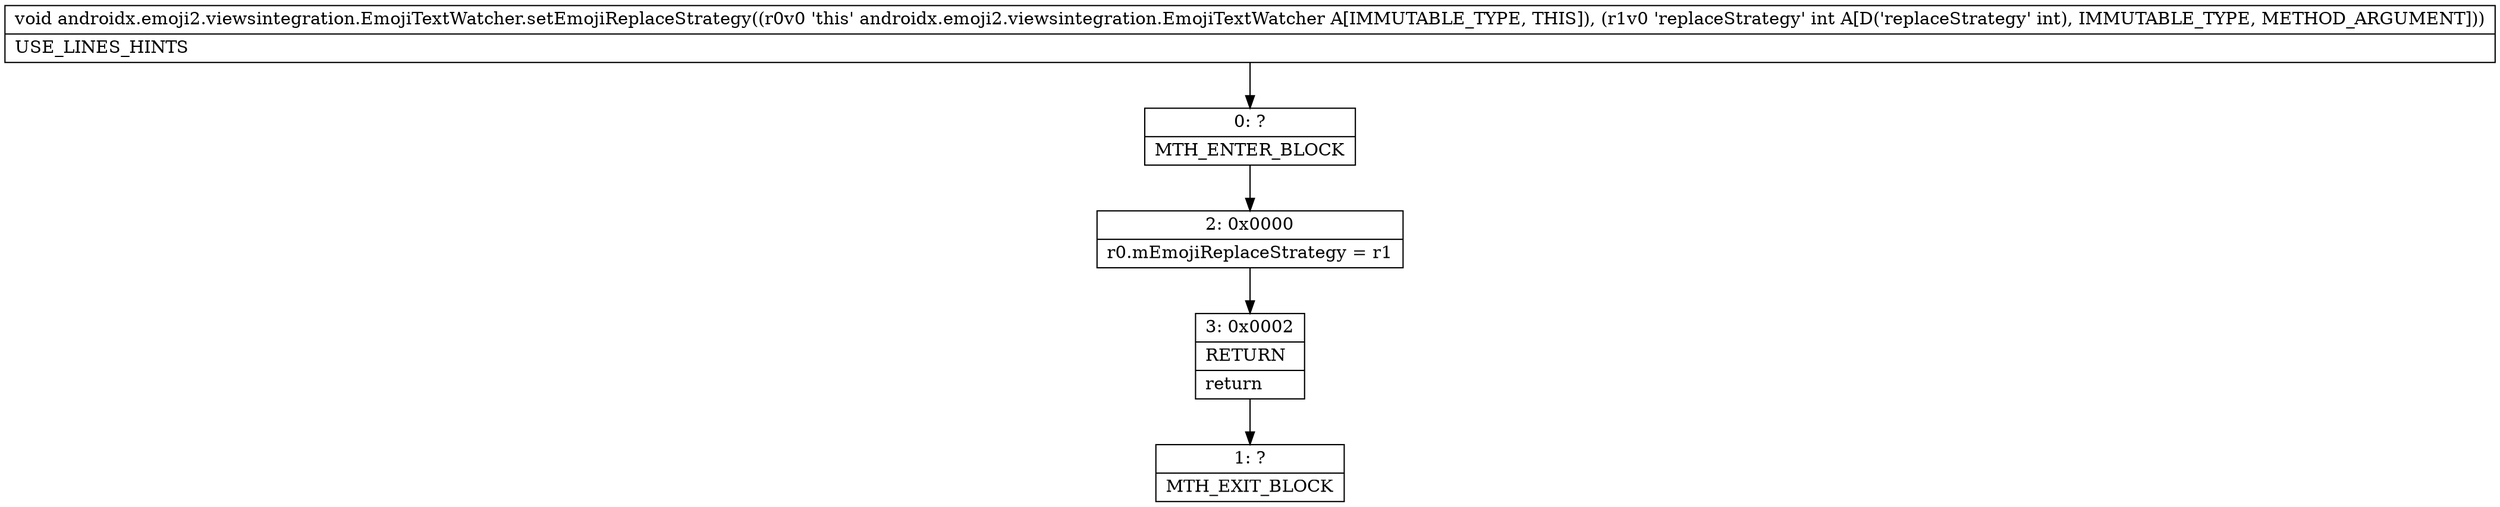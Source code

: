digraph "CFG forandroidx.emoji2.viewsintegration.EmojiTextWatcher.setEmojiReplaceStrategy(I)V" {
Node_0 [shape=record,label="{0\:\ ?|MTH_ENTER_BLOCK\l}"];
Node_2 [shape=record,label="{2\:\ 0x0000|r0.mEmojiReplaceStrategy = r1\l}"];
Node_3 [shape=record,label="{3\:\ 0x0002|RETURN\l|return\l}"];
Node_1 [shape=record,label="{1\:\ ?|MTH_EXIT_BLOCK\l}"];
MethodNode[shape=record,label="{void androidx.emoji2.viewsintegration.EmojiTextWatcher.setEmojiReplaceStrategy((r0v0 'this' androidx.emoji2.viewsintegration.EmojiTextWatcher A[IMMUTABLE_TYPE, THIS]), (r1v0 'replaceStrategy' int A[D('replaceStrategy' int), IMMUTABLE_TYPE, METHOD_ARGUMENT]))  | USE_LINES_HINTS\l}"];
MethodNode -> Node_0;Node_0 -> Node_2;
Node_2 -> Node_3;
Node_3 -> Node_1;
}

